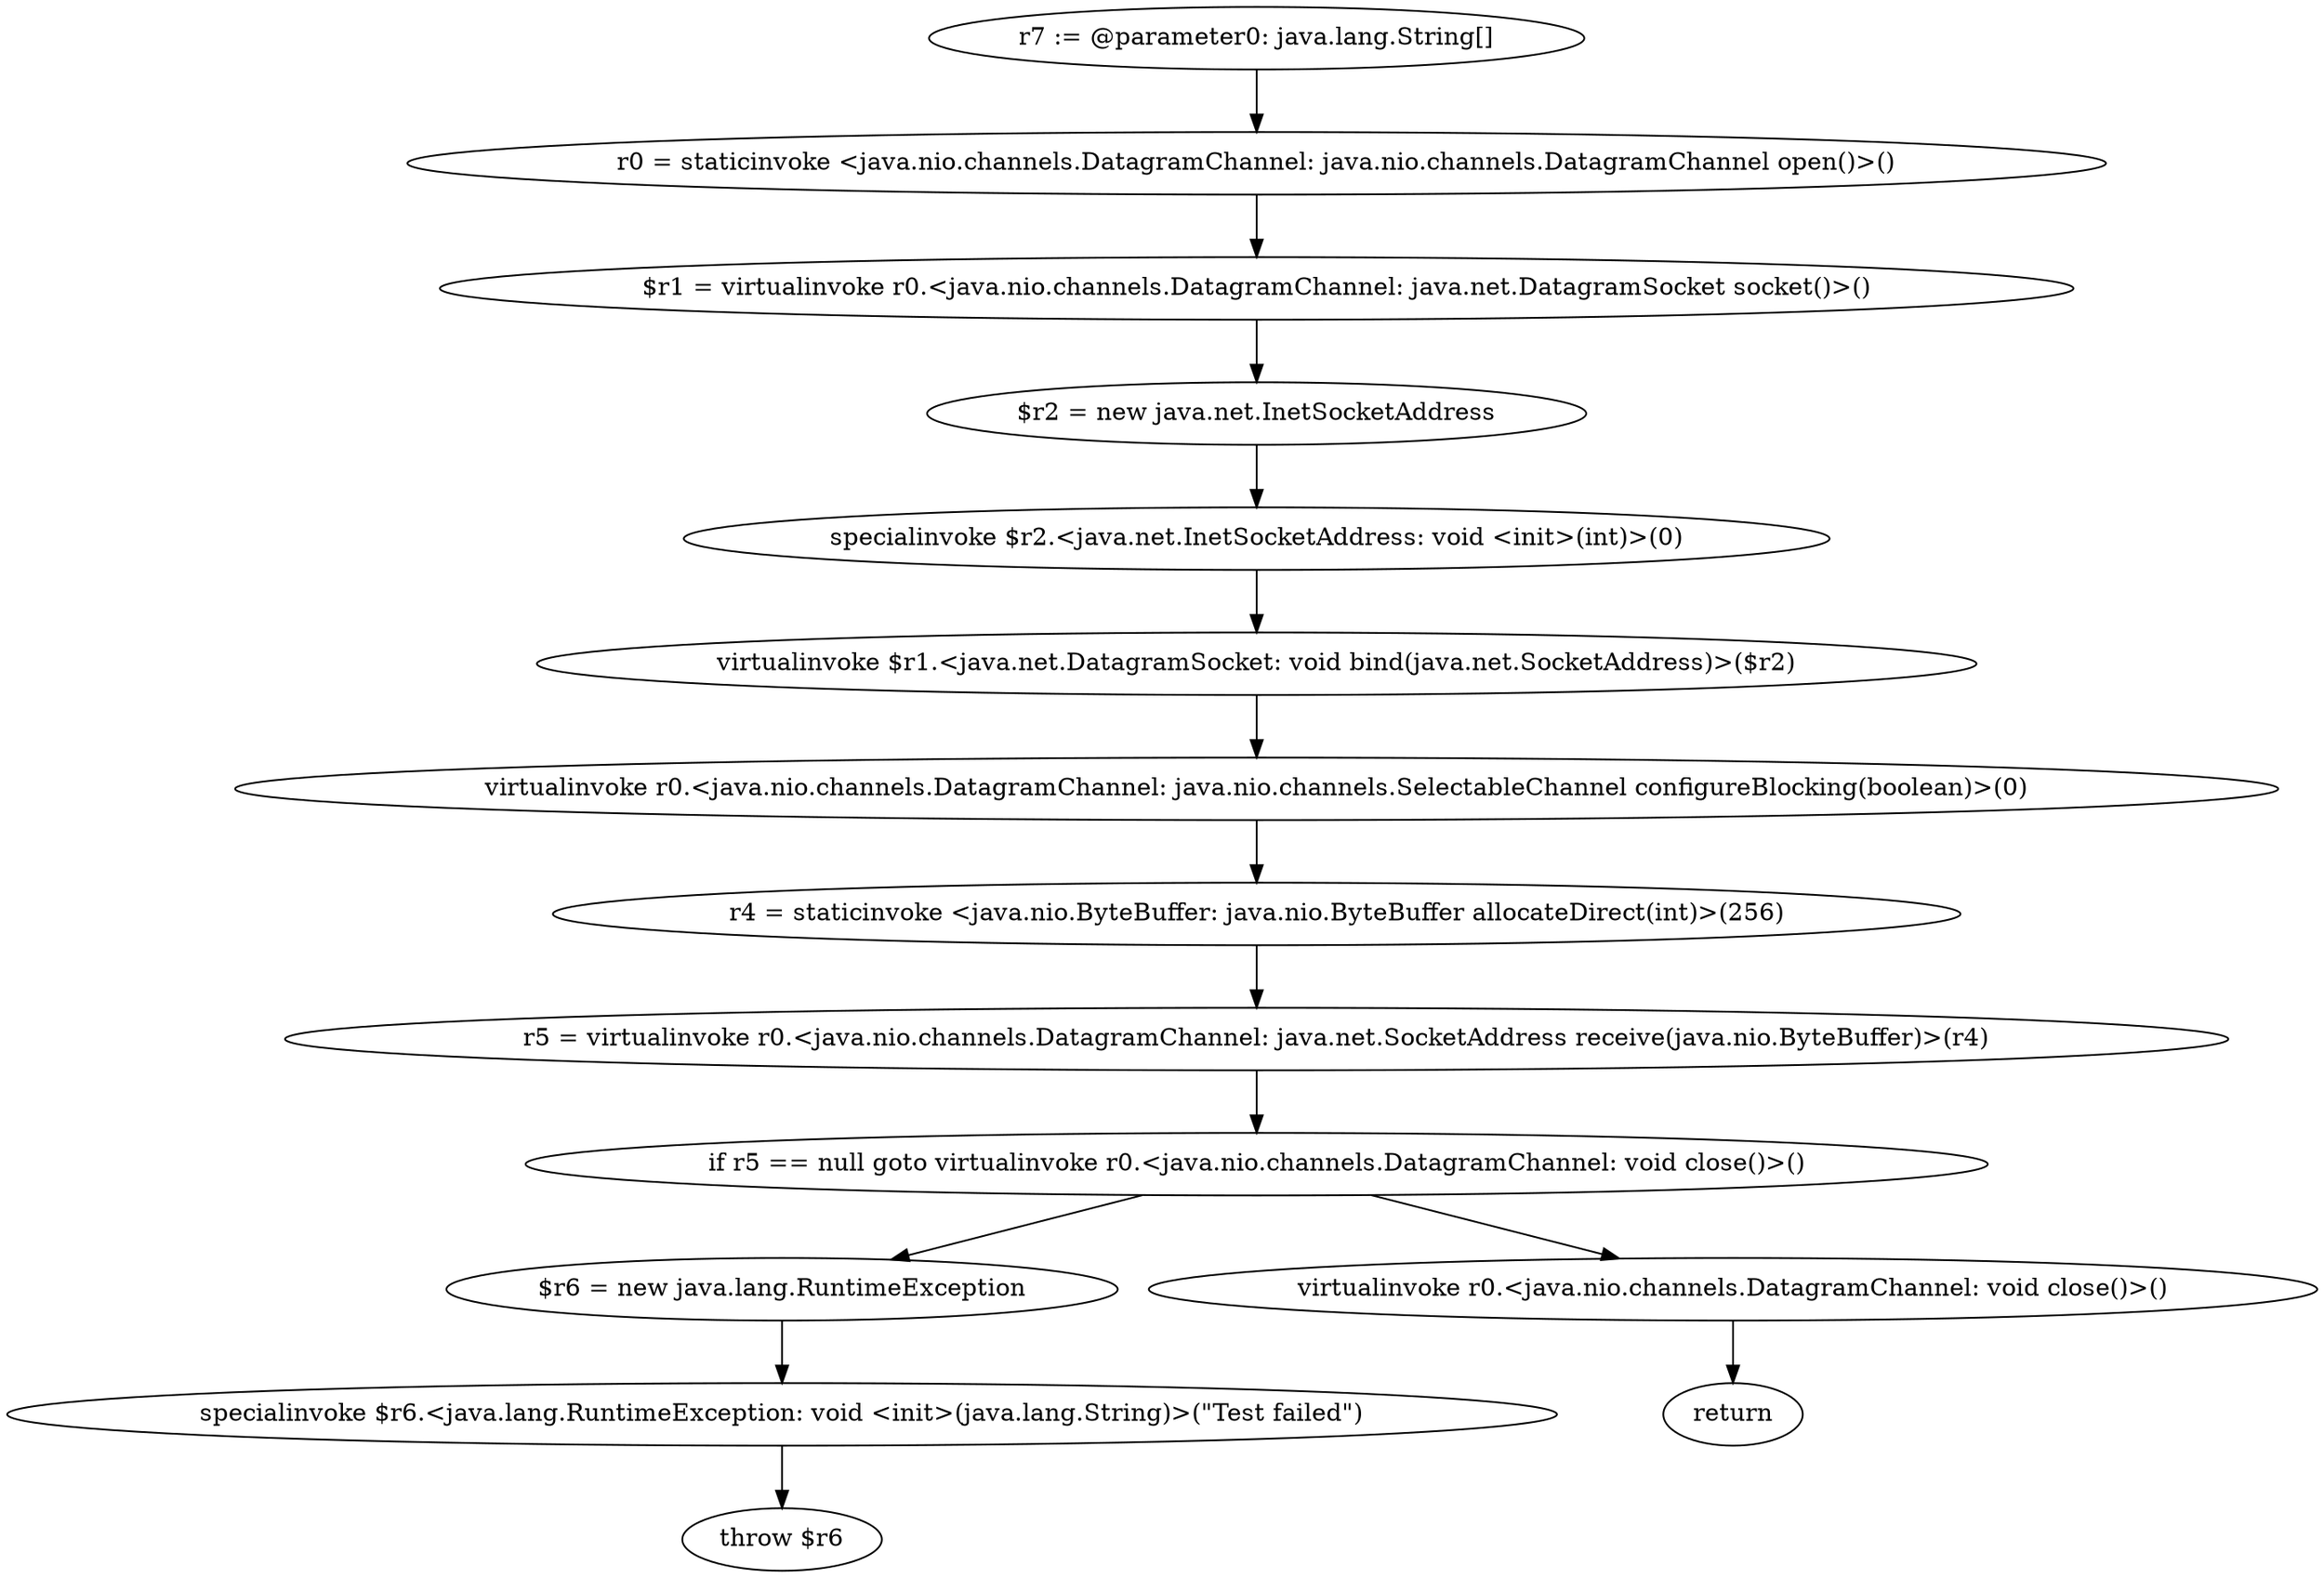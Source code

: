 digraph "unitGraph" {
    "r7 := @parameter0: java.lang.String[]"
    "r0 = staticinvoke <java.nio.channels.DatagramChannel: java.nio.channels.DatagramChannel open()>()"
    "$r1 = virtualinvoke r0.<java.nio.channels.DatagramChannel: java.net.DatagramSocket socket()>()"
    "$r2 = new java.net.InetSocketAddress"
    "specialinvoke $r2.<java.net.InetSocketAddress: void <init>(int)>(0)"
    "virtualinvoke $r1.<java.net.DatagramSocket: void bind(java.net.SocketAddress)>($r2)"
    "virtualinvoke r0.<java.nio.channels.DatagramChannel: java.nio.channels.SelectableChannel configureBlocking(boolean)>(0)"
    "r4 = staticinvoke <java.nio.ByteBuffer: java.nio.ByteBuffer allocateDirect(int)>(256)"
    "r5 = virtualinvoke r0.<java.nio.channels.DatagramChannel: java.net.SocketAddress receive(java.nio.ByteBuffer)>(r4)"
    "if r5 == null goto virtualinvoke r0.<java.nio.channels.DatagramChannel: void close()>()"
    "$r6 = new java.lang.RuntimeException"
    "specialinvoke $r6.<java.lang.RuntimeException: void <init>(java.lang.String)>(\"Test failed\")"
    "throw $r6"
    "virtualinvoke r0.<java.nio.channels.DatagramChannel: void close()>()"
    "return"
    "r7 := @parameter0: java.lang.String[]"->"r0 = staticinvoke <java.nio.channels.DatagramChannel: java.nio.channels.DatagramChannel open()>()";
    "r0 = staticinvoke <java.nio.channels.DatagramChannel: java.nio.channels.DatagramChannel open()>()"->"$r1 = virtualinvoke r0.<java.nio.channels.DatagramChannel: java.net.DatagramSocket socket()>()";
    "$r1 = virtualinvoke r0.<java.nio.channels.DatagramChannel: java.net.DatagramSocket socket()>()"->"$r2 = new java.net.InetSocketAddress";
    "$r2 = new java.net.InetSocketAddress"->"specialinvoke $r2.<java.net.InetSocketAddress: void <init>(int)>(0)";
    "specialinvoke $r2.<java.net.InetSocketAddress: void <init>(int)>(0)"->"virtualinvoke $r1.<java.net.DatagramSocket: void bind(java.net.SocketAddress)>($r2)";
    "virtualinvoke $r1.<java.net.DatagramSocket: void bind(java.net.SocketAddress)>($r2)"->"virtualinvoke r0.<java.nio.channels.DatagramChannel: java.nio.channels.SelectableChannel configureBlocking(boolean)>(0)";
    "virtualinvoke r0.<java.nio.channels.DatagramChannel: java.nio.channels.SelectableChannel configureBlocking(boolean)>(0)"->"r4 = staticinvoke <java.nio.ByteBuffer: java.nio.ByteBuffer allocateDirect(int)>(256)";
    "r4 = staticinvoke <java.nio.ByteBuffer: java.nio.ByteBuffer allocateDirect(int)>(256)"->"r5 = virtualinvoke r0.<java.nio.channels.DatagramChannel: java.net.SocketAddress receive(java.nio.ByteBuffer)>(r4)";
    "r5 = virtualinvoke r0.<java.nio.channels.DatagramChannel: java.net.SocketAddress receive(java.nio.ByteBuffer)>(r4)"->"if r5 == null goto virtualinvoke r0.<java.nio.channels.DatagramChannel: void close()>()";
    "if r5 == null goto virtualinvoke r0.<java.nio.channels.DatagramChannel: void close()>()"->"$r6 = new java.lang.RuntimeException";
    "if r5 == null goto virtualinvoke r0.<java.nio.channels.DatagramChannel: void close()>()"->"virtualinvoke r0.<java.nio.channels.DatagramChannel: void close()>()";
    "$r6 = new java.lang.RuntimeException"->"specialinvoke $r6.<java.lang.RuntimeException: void <init>(java.lang.String)>(\"Test failed\")";
    "specialinvoke $r6.<java.lang.RuntimeException: void <init>(java.lang.String)>(\"Test failed\")"->"throw $r6";
    "virtualinvoke r0.<java.nio.channels.DatagramChannel: void close()>()"->"return";
}
